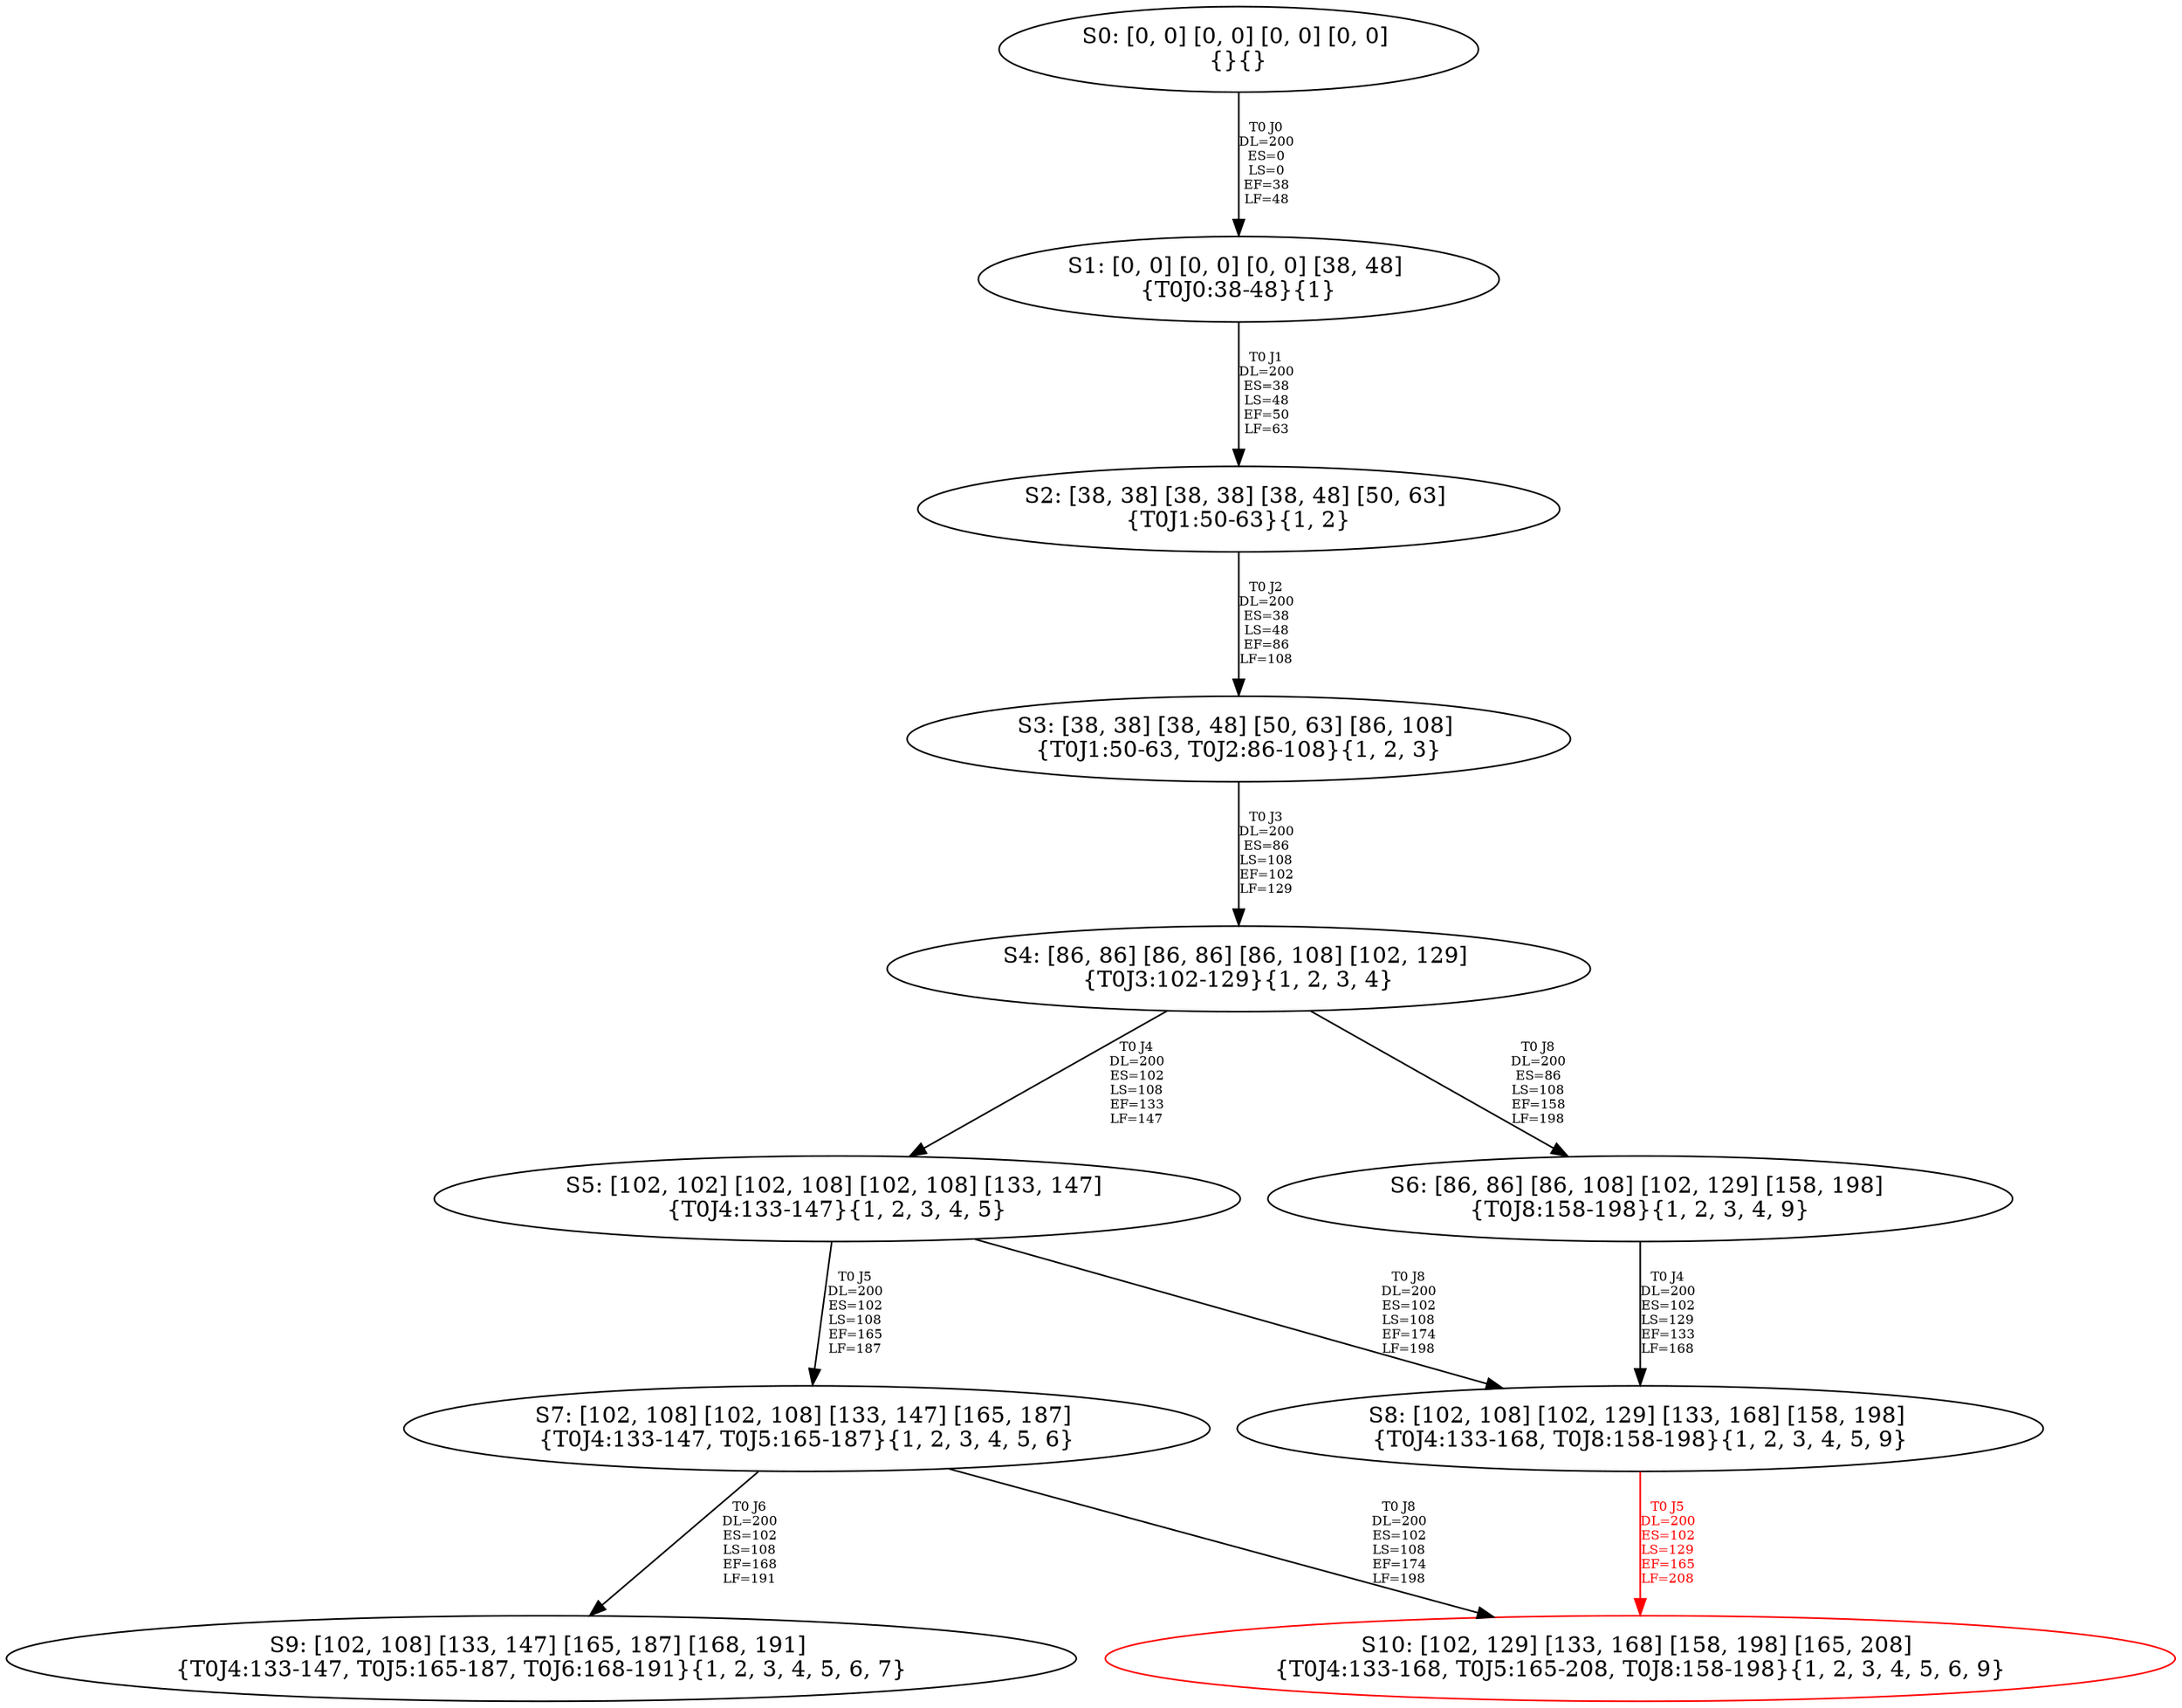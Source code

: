 digraph {
	S0[label="S0: [0, 0] [0, 0] [0, 0] [0, 0] \n{}{}"];
	S1[label="S1: [0, 0] [0, 0] [0, 0] [38, 48] \n{T0J0:38-48}{1}"];
	S2[label="S2: [38, 38] [38, 38] [38, 48] [50, 63] \n{T0J1:50-63}{1, 2}"];
	S3[label="S3: [38, 38] [38, 48] [50, 63] [86, 108] \n{T0J1:50-63, T0J2:86-108}{1, 2, 3}"];
	S4[label="S4: [86, 86] [86, 86] [86, 108] [102, 129] \n{T0J3:102-129}{1, 2, 3, 4}"];
	S5[label="S5: [102, 102] [102, 108] [102, 108] [133, 147] \n{T0J4:133-147}{1, 2, 3, 4, 5}"];
	S6[label="S6: [86, 86] [86, 108] [102, 129] [158, 198] \n{T0J8:158-198}{1, 2, 3, 4, 9}"];
	S7[label="S7: [102, 108] [102, 108] [133, 147] [165, 187] \n{T0J4:133-147, T0J5:165-187}{1, 2, 3, 4, 5, 6}"];
	S8[label="S8: [102, 108] [102, 129] [133, 168] [158, 198] \n{T0J4:133-168, T0J8:158-198}{1, 2, 3, 4, 5, 9}"];
	S9[label="S9: [102, 108] [133, 147] [165, 187] [168, 191] \n{T0J4:133-147, T0J5:165-187, T0J6:168-191}{1, 2, 3, 4, 5, 6, 7}"];
	S10[label="S10: [102, 129] [133, 168] [158, 198] [165, 208] \n{T0J4:133-168, T0J5:165-208, T0J8:158-198}{1, 2, 3, 4, 5, 6, 9}"];
	S0 -> S1[label="T0 J0\nDL=200\nES=0\nLS=0\nEF=38\nLF=48",fontsize=8];
	S1 -> S2[label="T0 J1\nDL=200\nES=38\nLS=48\nEF=50\nLF=63",fontsize=8];
	S2 -> S3[label="T0 J2\nDL=200\nES=38\nLS=48\nEF=86\nLF=108",fontsize=8];
	S3 -> S4[label="T0 J3\nDL=200\nES=86\nLS=108\nEF=102\nLF=129",fontsize=8];
	S4 -> S5[label="T0 J4\nDL=200\nES=102\nLS=108\nEF=133\nLF=147",fontsize=8];
	S4 -> S6[label="T0 J8\nDL=200\nES=86\nLS=108\nEF=158\nLF=198",fontsize=8];
	S5 -> S7[label="T0 J5\nDL=200\nES=102\nLS=108\nEF=165\nLF=187",fontsize=8];
	S5 -> S8[label="T0 J8\nDL=200\nES=102\nLS=108\nEF=174\nLF=198",fontsize=8];
	S6 -> S8[label="T0 J4\nDL=200\nES=102\nLS=129\nEF=133\nLF=168",fontsize=8];
	S7 -> S9[label="T0 J6\nDL=200\nES=102\nLS=108\nEF=168\nLF=191",fontsize=8];
	S7 -> S10[label="T0 J8\nDL=200\nES=102\nLS=108\nEF=174\nLF=198",fontsize=8];
	S8 -> S10[label="T0 J5\nDL=200\nES=102\nLS=129\nEF=165\nLF=208",color=Red,fontcolor=Red,fontsize=8];
S10[color=Red];
}
